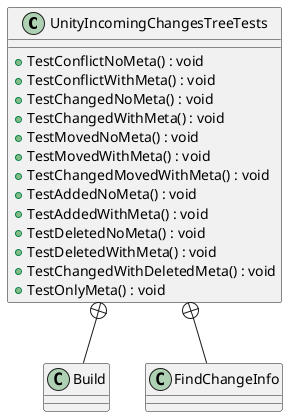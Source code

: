 @startuml
class UnityIncomingChangesTreeTests {
    + TestConflictNoMeta() : void
    + TestConflictWithMeta() : void
    + TestChangedNoMeta() : void
    + TestChangedWithMeta() : void
    + TestMovedNoMeta() : void
    + TestMovedWithMeta() : void
    + TestChangedMovedWithMeta() : void
    + TestAddedNoMeta() : void
    + TestAddedWithMeta() : void
    + TestDeletedNoMeta() : void
    + TestDeletedWithMeta() : void
    + TestChangedWithDeletedMeta() : void
    + TestOnlyMeta() : void
}
class Build {
}
class FindChangeInfo {
}
UnityIncomingChangesTreeTests +-- Build
UnityIncomingChangesTreeTests +-- FindChangeInfo
@enduml
